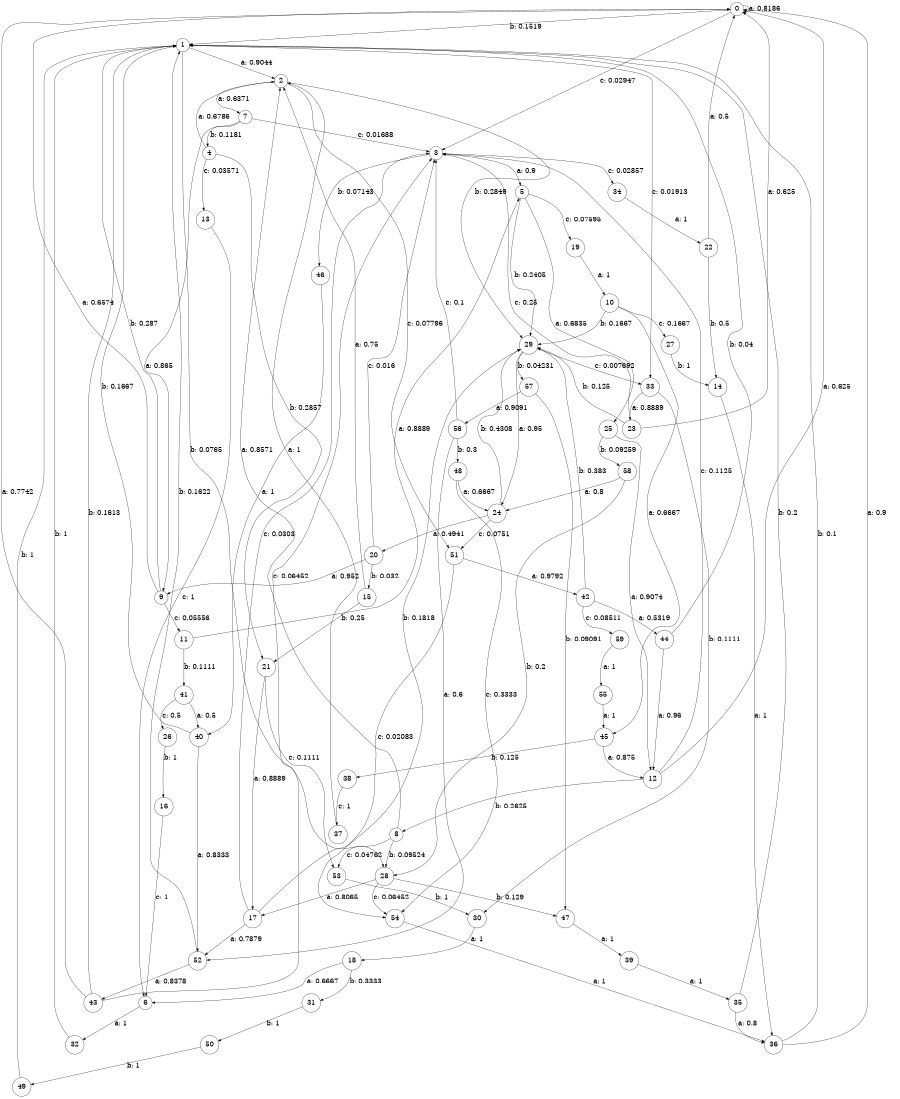digraph "d1-400nw-t1-cen-SML" {
size = "6,8.5";
ratio = "fill";
node [shape = circle];
node [fontsize = 24];
edge [fontsize = 24];
0 -> 0 [label = "a: 0.8186   "];
0 -> 1 [label = "b: 0.1519   "];
0 -> 3 [label = "c: 0.02947  "];
1 -> 2 [label = "a: 0.9044   "];
1 -> 28 [label = "b: 0.0765   "];
1 -> 33 [label = "c: 0.01913  "];
2 -> 7 [label = "a: 0.6371   "];
2 -> 29 [label = "b: 0.2849   "];
2 -> 51 [label = "c: 0.07796  "];
3 -> 5 [label = "a: 0.9      "];
3 -> 46 [label = "b: 0.07143  "];
3 -> 34 [label = "c: 0.02857  "];
4 -> 2 [label = "a: 0.6786   "];
4 -> 21 [label = "b: 0.2857   "];
4 -> 13 [label = "c: 0.03571  "];
5 -> 25 [label = "a: 0.6835   "];
5 -> 29 [label = "b: 0.2405   "];
5 -> 19 [label = "c: 0.07595  "];
6 -> 32 [label = "a: 1        "];
7 -> 9 [label = "a: 0.865    "];
7 -> 4 [label = "b: 0.1181   "];
7 -> 3 [label = "c: 0.01688  "];
8 -> 2 [label = "a: 0.8571   "];
8 -> 28 [label = "b: 0.09524  "];
8 -> 53 [label = "c: 0.04762  "];
9 -> 0 [label = "a: 0.6574   "];
9 -> 1 [label = "b: 0.287    "];
9 -> 11 [label = "c: 0.05556  "];
10 -> 45 [label = "a: 0.6667   "];
10 -> 29 [label = "b: 0.1667   "];
10 -> 27 [label = "c: 0.1667   "];
11 -> 5 [label = "a: 0.8889   "];
11 -> 41 [label = "b: 0.1111   "];
12 -> 0 [label = "a: 0.625    "];
12 -> 8 [label = "b: 0.2625   "];
12 -> 3 [label = "c: 0.1125   "];
13 -> 6 [label = "c: 1        "];
14 -> 36 [label = "a: 1        "];
15 -> 2 [label = "a: 0.75     "];
15 -> 21 [label = "b: 0.25     "];
16 -> 6 [label = "c: 1        "];
17 -> 52 [label = "a: 0.7879   "];
17 -> 29 [label = "b: 0.1818   "];
17 -> 3 [label = "c: 0.0303   "];
18 -> 6 [label = "a: 0.6667   "];
18 -> 31 [label = "b: 0.3333   "];
19 -> 10 [label = "a: 1        "];
20 -> 9 [label = "a: 0.952    "];
20 -> 15 [label = "b: 0.032    "];
20 -> 3 [label = "c: 0.016    "];
21 -> 17 [label = "a: 0.8889   "];
21 -> 53 [label = "c: 0.1111   "];
22 -> 0 [label = "a: 0.5      "];
22 -> 14 [label = "b: 0.5      "];
23 -> 0 [label = "a: 0.625    "];
23 -> 29 [label = "b: 0.125    "];
23 -> 3 [label = "c: 0.25     "];
24 -> 20 [label = "a: 0.4941   "];
24 -> 29 [label = "b: 0.4308   "];
24 -> 51 [label = "c: 0.0751   "];
25 -> 12 [label = "a: 0.9074   "];
25 -> 58 [label = "b: 0.09259  "];
26 -> 16 [label = "b: 1        "];
27 -> 14 [label = "b: 1        "];
28 -> 17 [label = "a: 0.8065   "];
28 -> 47 [label = "b: 0.129    "];
28 -> 54 [label = "c: 0.06452  "];
29 -> 24 [label = "a: 0.95     "];
29 -> 57 [label = "b: 0.04231  "];
29 -> 33 [label = "c: 0.007692  "];
30 -> 18 [label = "a: 1        "];
31 -> 50 [label = "b: 1        "];
32 -> 1 [label = "b: 1        "];
33 -> 23 [label = "a: 0.8889   "];
33 -> 30 [label = "b: 0.1111   "];
34 -> 22 [label = "a: 1        "];
35 -> 36 [label = "a: 0.8      "];
35 -> 1 [label = "b: 0.2      "];
36 -> 0 [label = "a: 0.9      "];
36 -> 1 [label = "b: 0.1      "];
37 -> 2 [label = "a: 1        "];
38 -> 37 [label = "c: 1        "];
39 -> 35 [label = "a: 1        "];
40 -> 52 [label = "a: 0.8333   "];
40 -> 1 [label = "b: 0.1667   "];
41 -> 40 [label = "a: 0.5      "];
41 -> 26 [label = "c: 0.5      "];
42 -> 44 [label = "a: 0.5319   "];
42 -> 29 [label = "b: 0.383    "];
42 -> 59 [label = "c: 0.08511  "];
43 -> 0 [label = "a: 0.7742   "];
43 -> 1 [label = "b: 0.1613   "];
43 -> 3 [label = "c: 0.06452  "];
44 -> 12 [label = "a: 0.96     "];
44 -> 1 [label = "b: 0.04     "];
45 -> 12 [label = "a: 0.875    "];
45 -> 38 [label = "b: 0.125    "];
46 -> 40 [label = "a: 1        "];
47 -> 39 [label = "a: 1        "];
48 -> 24 [label = "a: 0.6667   "];
48 -> 54 [label = "c: 0.3333   "];
49 -> 1 [label = "b: 1        "];
50 -> 49 [label = "b: 1        "];
51 -> 42 [label = "a: 0.9792   "];
51 -> 54 [label = "c: 0.02083  "];
52 -> 43 [label = "a: 0.8378   "];
52 -> 1 [label = "b: 0.1622   "];
53 -> 30 [label = "b: 1        "];
54 -> 36 [label = "a: 1        "];
55 -> 45 [label = "a: 1        "];
56 -> 52 [label = "a: 0.6      "];
56 -> 48 [label = "b: 0.3      "];
56 -> 3 [label = "c: 0.1      "];
57 -> 56 [label = "a: 0.9091   "];
57 -> 47 [label = "b: 0.09091  "];
58 -> 24 [label = "a: 0.8      "];
58 -> 28 [label = "b: 0.2      "];
59 -> 55 [label = "a: 1        "];
}